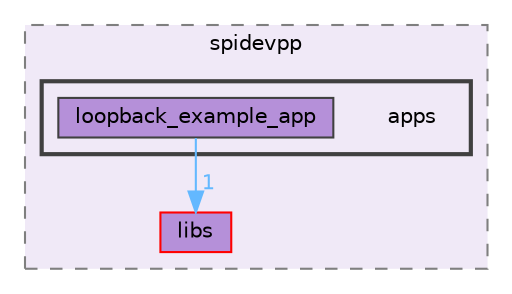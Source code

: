 digraph "src/dependencies/spidevpp/apps"
{
 // LATEX_PDF_SIZE
  bgcolor="transparent";
  edge [fontname=Helvetica,fontsize=10,labelfontname=Helvetica,labelfontsize=10];
  node [fontname=Helvetica,fontsize=10,shape=box,height=0.2,width=0.4];
  compound=true
  subgraph clusterdir_e451559dbced65c7b1cf71f0ff58086b {
    graph [ bgcolor="#f0e9f7", pencolor="grey50", label="spidevpp", fontname=Helvetica,fontsize=10 style="filled,dashed", URL="dir_e451559dbced65c7b1cf71f0ff58086b.html",tooltip=""]
  dir_0d8d94cdeec3d074a9579998e577f841 [label="libs", fillcolor="#b590d9", color="red", style="filled", URL="dir_0d8d94cdeec3d074a9579998e577f841.html",tooltip=""];
  subgraph clusterdir_1d9436301166ba06e970b1b5ea20a1af {
    graph [ bgcolor="#f0e9f7", pencolor="grey25", label="", fontname=Helvetica,fontsize=10 style="filled,bold", URL="dir_1d9436301166ba06e970b1b5ea20a1af.html",tooltip=""]
    dir_1d9436301166ba06e970b1b5ea20a1af [shape=plaintext, label="apps"];
  dir_fa5b4c88f94ff4e53235730f59c4127c [label="loopback_example_app", fillcolor="#b590d9", color="grey25", style="filled", URL="dir_fa5b4c88f94ff4e53235730f59c4127c.html",tooltip=""];
  }
  }
  dir_fa5b4c88f94ff4e53235730f59c4127c->dir_0d8d94cdeec3d074a9579998e577f841 [headlabel="1", labeldistance=1.5 headhref="dir_000014_000013.html" color="steelblue1" fontcolor="steelblue1"];
}

